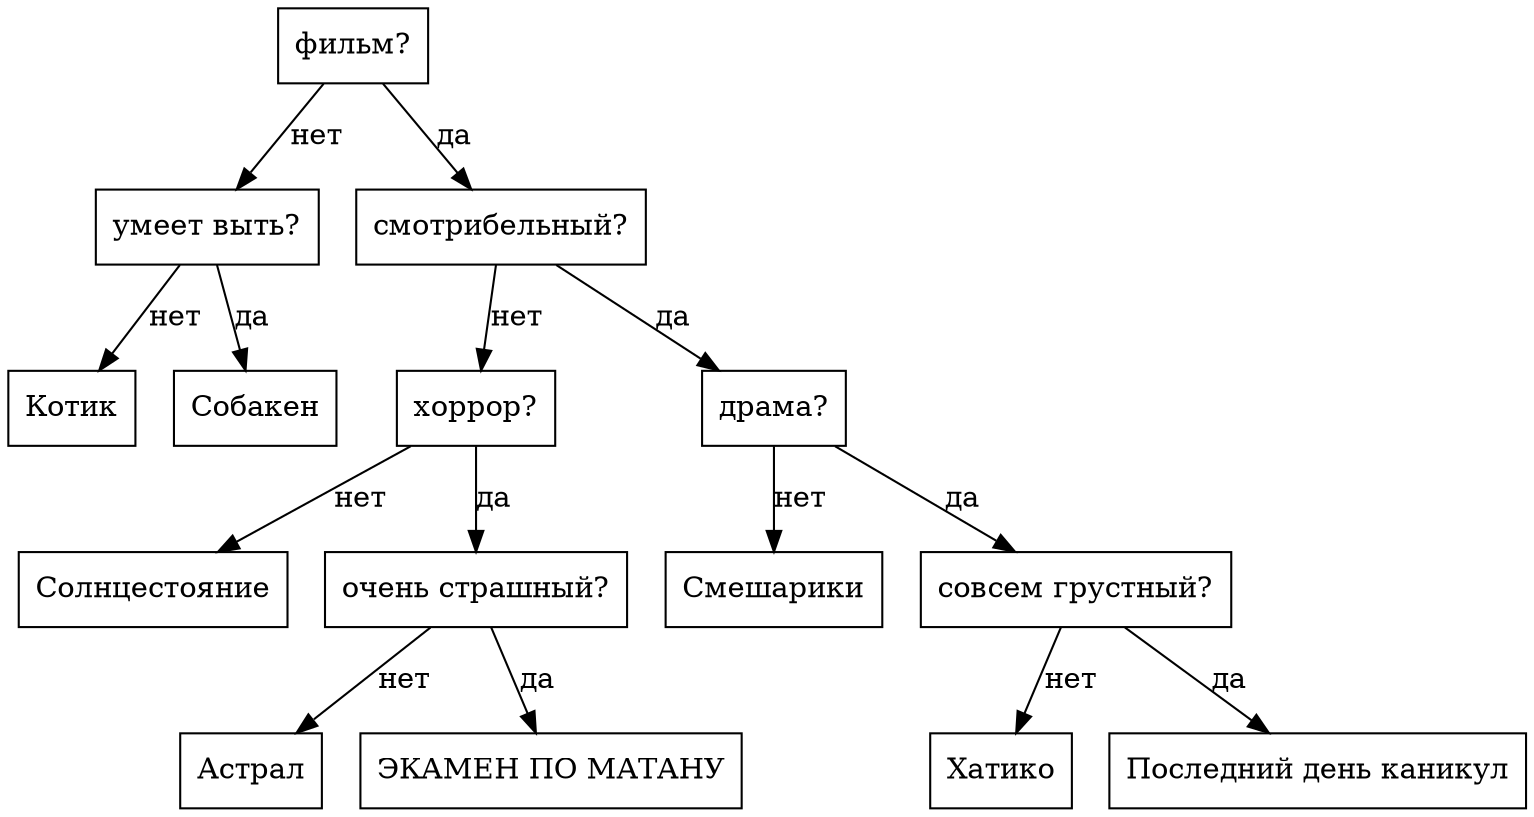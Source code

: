digraph {
	node [shape=box]
	"фильм?" -> "умеет выть?" [label="нет"];
	"умеет выть?" -> "Котик" [label="нет"];
	"умеет выть?" -> "Собакен" [label="да"];
	"фильм?" -> "смотрибельный?" [label="да"];
	"смотрибельный?" -> "хоррор?" [label="нет"];
	"хоррор?" -> "Солнцестояние" [label="нет"];
	"хоррор?" -> "очень страшный?" [label="да"];
	"очень страшный?" -> "Астрал" [label="нет"];
	"очень страшный?" -> "ЭКАМЕН ПО МАТАНУ" [label="да"];
	"смотрибельный?" -> "драма?" [label="да"];
	"драма?" -> "Смешарики" [label="нет"];
	"драма?" -> "совсем грустный?" [label="да"];
	"совсем грустный?" -> "Хатико" [label="нет"];
	"совсем грустный?" -> "Последний день каникул" [label="да"];
}
